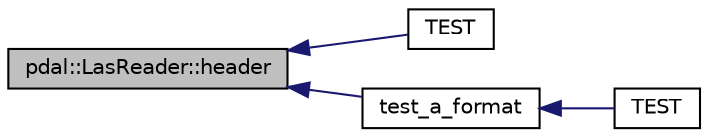 digraph "pdal::LasReader::header"
{
  edge [fontname="Helvetica",fontsize="10",labelfontname="Helvetica",labelfontsize="10"];
  node [fontname="Helvetica",fontsize="10",shape=record];
  rankdir="LR";
  Node1 [label="pdal::LasReader::header",height=0.2,width=0.4,color="black", fillcolor="grey75", style="filled", fontcolor="black"];
  Node1 -> Node2 [dir="back",color="midnightblue",fontsize="10",style="solid",fontname="Helvetica"];
  Node2 [label="TEST",height=0.2,width=0.4,color="black", fillcolor="white", style="filled",URL="$LasReaderTest_8cpp.html#abb7afe92c00ae82352167ef5a47190e0"];
  Node1 -> Node3 [dir="back",color="midnightblue",fontsize="10",style="solid",fontname="Helvetica"];
  Node3 [label="test_a_format",height=0.2,width=0.4,color="black", fillcolor="white", style="filled",URL="$LasReaderTest_8cpp.html#aa76b17cddb63cde84b93800acc213041"];
  Node3 -> Node4 [dir="back",color="midnightblue",fontsize="10",style="solid",fontname="Helvetica"];
  Node4 [label="TEST",height=0.2,width=0.4,color="black", fillcolor="white", style="filled",URL="$LasReaderTest_8cpp.html#abd37167698e2bd335f4e75c21866b7a6"];
}
